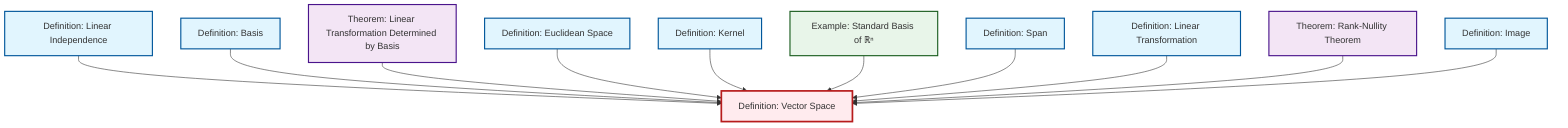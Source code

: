 graph TD
    classDef definition fill:#e1f5fe,stroke:#01579b,stroke-width:2px
    classDef theorem fill:#f3e5f5,stroke:#4a148c,stroke-width:2px
    classDef axiom fill:#fff3e0,stroke:#e65100,stroke-width:2px
    classDef example fill:#e8f5e9,stroke:#1b5e20,stroke-width:2px
    classDef current fill:#ffebee,stroke:#b71c1c,stroke-width:3px
    ex-standard-basis-rn["Example: Standard Basis of ℝⁿ"]:::example
    def-kernel["Definition: Kernel"]:::definition
    def-vector-space["Definition: Vector Space"]:::definition
    def-basis["Definition: Basis"]:::definition
    thm-rank-nullity["Theorem: Rank-Nullity Theorem"]:::theorem
    thm-linear-transformation-basis["Theorem: Linear Transformation Determined by Basis"]:::theorem
    def-span["Definition: Span"]:::definition
    def-linear-transformation["Definition: Linear Transformation"]:::definition
    def-euclidean-space["Definition: Euclidean Space"]:::definition
    def-image["Definition: Image"]:::definition
    def-linear-independence["Definition: Linear Independence"]:::definition
    def-linear-independence --> def-vector-space
    def-basis --> def-vector-space
    thm-linear-transformation-basis --> def-vector-space
    def-euclidean-space --> def-vector-space
    def-kernel --> def-vector-space
    ex-standard-basis-rn --> def-vector-space
    def-span --> def-vector-space
    def-linear-transformation --> def-vector-space
    thm-rank-nullity --> def-vector-space
    def-image --> def-vector-space
    class def-vector-space current